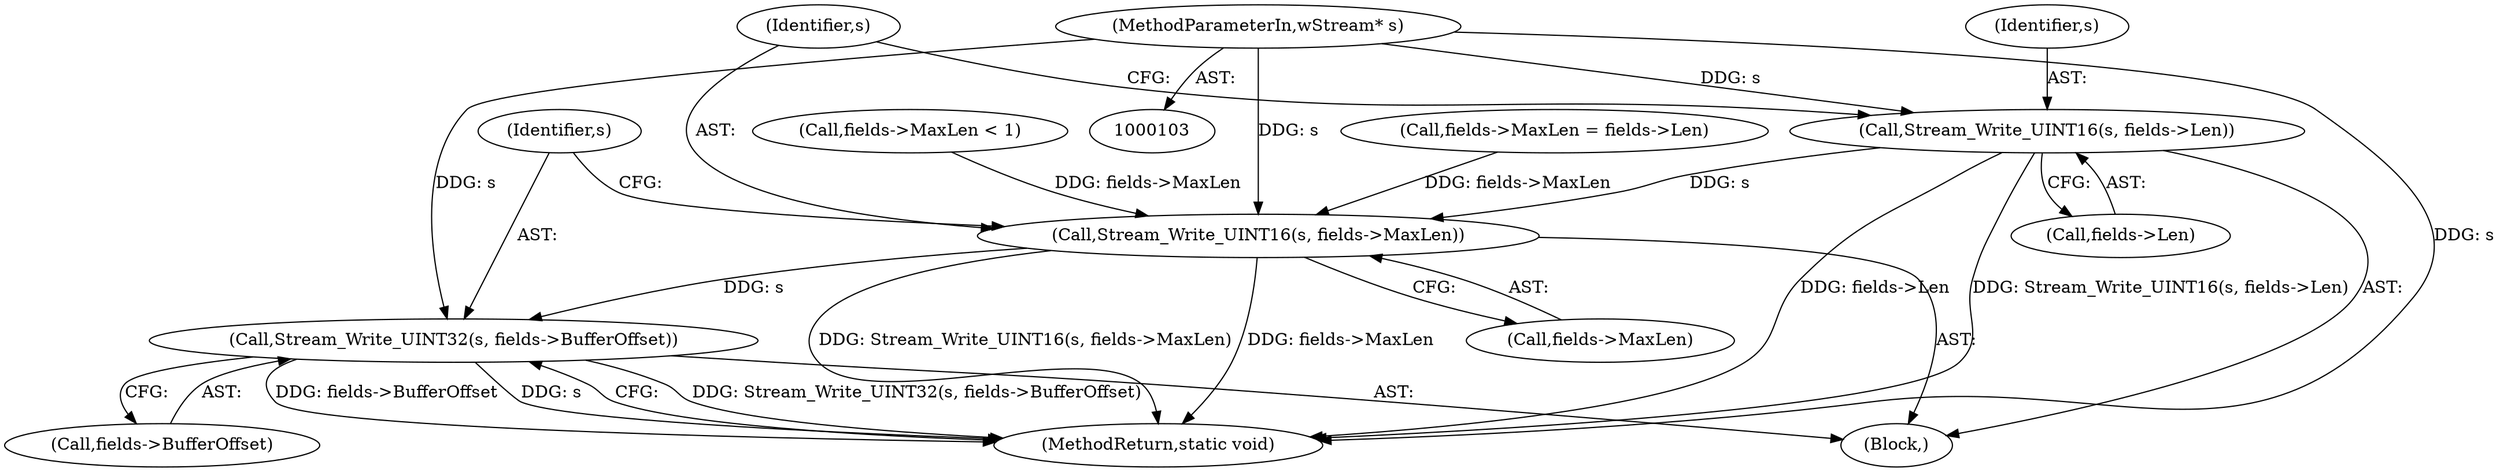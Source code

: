 digraph "0_FreeRDP_2ee663f39dc8dac3d9988e847db19b2d7e3ac8c6_6@pointer" {
"1000120" [label="(Call,Stream_Write_UINT16(s, fields->Len))"];
"1000104" [label="(MethodParameterIn,wStream* s)"];
"1000125" [label="(Call,Stream_Write_UINT16(s, fields->MaxLen))"];
"1000130" [label="(Call,Stream_Write_UINT32(s, fields->BufferOffset))"];
"1000130" [label="(Call,Stream_Write_UINT32(s, fields->BufferOffset))"];
"1000113" [label="(Call,fields->MaxLen = fields->Len)"];
"1000132" [label="(Call,fields->BufferOffset)"];
"1000125" [label="(Call,Stream_Write_UINT16(s, fields->MaxLen))"];
"1000122" [label="(Call,fields->Len)"];
"1000135" [label="(MethodReturn,static void)"];
"1000121" [label="(Identifier,s)"];
"1000106" [label="(Block,)"];
"1000120" [label="(Call,Stream_Write_UINT16(s, fields->Len))"];
"1000131" [label="(Identifier,s)"];
"1000104" [label="(MethodParameterIn,wStream* s)"];
"1000108" [label="(Call,fields->MaxLen < 1)"];
"1000127" [label="(Call,fields->MaxLen)"];
"1000126" [label="(Identifier,s)"];
"1000120" -> "1000106"  [label="AST: "];
"1000120" -> "1000122"  [label="CFG: "];
"1000121" -> "1000120"  [label="AST: "];
"1000122" -> "1000120"  [label="AST: "];
"1000126" -> "1000120"  [label="CFG: "];
"1000120" -> "1000135"  [label="DDG: fields->Len"];
"1000120" -> "1000135"  [label="DDG: Stream_Write_UINT16(s, fields->Len)"];
"1000104" -> "1000120"  [label="DDG: s"];
"1000120" -> "1000125"  [label="DDG: s"];
"1000104" -> "1000103"  [label="AST: "];
"1000104" -> "1000135"  [label="DDG: s"];
"1000104" -> "1000125"  [label="DDG: s"];
"1000104" -> "1000130"  [label="DDG: s"];
"1000125" -> "1000106"  [label="AST: "];
"1000125" -> "1000127"  [label="CFG: "];
"1000126" -> "1000125"  [label="AST: "];
"1000127" -> "1000125"  [label="AST: "];
"1000131" -> "1000125"  [label="CFG: "];
"1000125" -> "1000135"  [label="DDG: Stream_Write_UINT16(s, fields->MaxLen)"];
"1000125" -> "1000135"  [label="DDG: fields->MaxLen"];
"1000113" -> "1000125"  [label="DDG: fields->MaxLen"];
"1000108" -> "1000125"  [label="DDG: fields->MaxLen"];
"1000125" -> "1000130"  [label="DDG: s"];
"1000130" -> "1000106"  [label="AST: "];
"1000130" -> "1000132"  [label="CFG: "];
"1000131" -> "1000130"  [label="AST: "];
"1000132" -> "1000130"  [label="AST: "];
"1000135" -> "1000130"  [label="CFG: "];
"1000130" -> "1000135"  [label="DDG: Stream_Write_UINT32(s, fields->BufferOffset)"];
"1000130" -> "1000135"  [label="DDG: fields->BufferOffset"];
"1000130" -> "1000135"  [label="DDG: s"];
}
